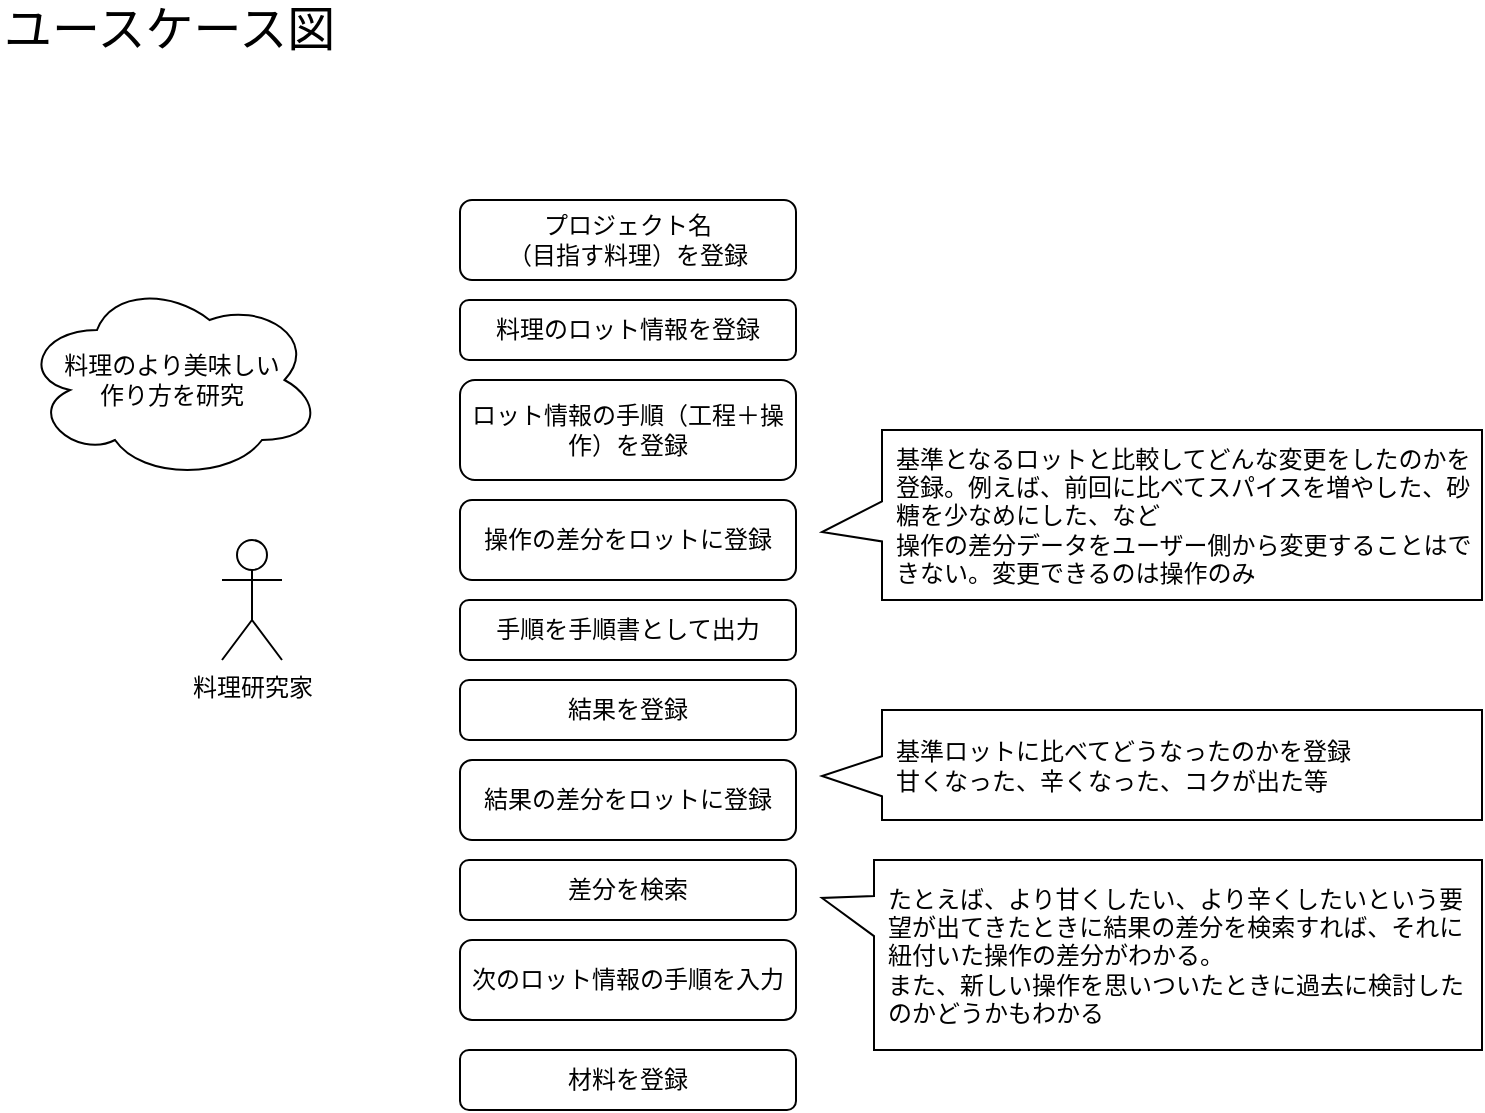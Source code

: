 <mxfile version="15.8.7" type="device" pages="3"><diagram id="_3vemgKzKdzHY2Ja6pcj" name="料理のユースケース図"><mxGraphModel dx="760" dy="594" grid="1" gridSize="10" guides="1" tooltips="1" connect="1" arrows="1" fold="1" page="1" pageScale="1" pageWidth="827" pageHeight="1169" math="0" shadow="0"><root><mxCell id="zexzs7eNkpJdO_aJ0PXj-0"/><mxCell id="zexzs7eNkpJdO_aJ0PXj-1" parent="zexzs7eNkpJdO_aJ0PXj-0"/><mxCell id="zexzs7eNkpJdO_aJ0PXj-2" value="料理研究家" style="shape=umlActor;verticalLabelPosition=bottom;verticalAlign=top;html=1;outlineConnect=0;" vertex="1" parent="zexzs7eNkpJdO_aJ0PXj-1"><mxGeometry x="154" y="575" width="30" height="60" as="geometry"/></mxCell><mxCell id="zexzs7eNkpJdO_aJ0PXj-3" value="プロジェクト名&lt;br&gt;（目指す料理）を登録" style="rounded=1;whiteSpace=wrap;html=1;spacing=6;" vertex="1" parent="zexzs7eNkpJdO_aJ0PXj-1"><mxGeometry x="273" y="405" width="168" height="40" as="geometry"/></mxCell><mxCell id="K-RfV2pFyy2IhXWMRfcF-1" value="料理のロット情報を登録" style="rounded=1;whiteSpace=wrap;html=1;spacing=6;" vertex="1" parent="zexzs7eNkpJdO_aJ0PXj-1"><mxGeometry x="273" y="455" width="168" height="30" as="geometry"/></mxCell><mxCell id="K-RfV2pFyy2IhXWMRfcF-3" value="料理のより美味しい&lt;br&gt;作り方を研究" style="ellipse;shape=cloud;whiteSpace=wrap;html=1;spacing=19;" vertex="1" parent="zexzs7eNkpJdO_aJ0PXj-1"><mxGeometry x="54" y="445" width="150" height="100" as="geometry"/></mxCell><mxCell id="K-RfV2pFyy2IhXWMRfcF-4" value="ロット情報の手順（工程＋操作）を登録" style="rounded=1;whiteSpace=wrap;html=1;spacing=6;" vertex="1" parent="zexzs7eNkpJdO_aJ0PXj-1"><mxGeometry x="273" y="495" width="168" height="50" as="geometry"/></mxCell><mxCell id="K-RfV2pFyy2IhXWMRfcF-5" value="手順を手順書として出力" style="rounded=1;whiteSpace=wrap;html=1;spacing=6;" vertex="1" parent="zexzs7eNkpJdO_aJ0PXj-1"><mxGeometry x="273" y="605" width="168" height="30" as="geometry"/></mxCell><mxCell id="K-RfV2pFyy2IhXWMRfcF-6" value="結果を登録" style="rounded=1;whiteSpace=wrap;html=1;spacing=6;" vertex="1" parent="zexzs7eNkpJdO_aJ0PXj-1"><mxGeometry x="273" y="645" width="168" height="30" as="geometry"/></mxCell><mxCell id="K-RfV2pFyy2IhXWMRfcF-7" value="結果の差分をロットに登録" style="rounded=1;whiteSpace=wrap;html=1;spacing=6;" vertex="1" parent="zexzs7eNkpJdO_aJ0PXj-1"><mxGeometry x="273" y="685" width="168" height="40" as="geometry"/></mxCell><mxCell id="K-RfV2pFyy2IhXWMRfcF-8" value="差分を検索" style="rounded=1;whiteSpace=wrap;html=1;spacing=6;" vertex="1" parent="zexzs7eNkpJdO_aJ0PXj-1"><mxGeometry x="273" y="735" width="168" height="30" as="geometry"/></mxCell><mxCell id="K-RfV2pFyy2IhXWMRfcF-9" value="次のロット情報の手順を入力" style="rounded=1;whiteSpace=wrap;html=1;spacing=6;" vertex="1" parent="zexzs7eNkpJdO_aJ0PXj-1"><mxGeometry x="273" y="775" width="168" height="40" as="geometry"/></mxCell><mxCell id="K-RfV2pFyy2IhXWMRfcF-10" value="材料を登録" style="rounded=1;whiteSpace=wrap;html=1;spacing=6;" vertex="1" parent="zexzs7eNkpJdO_aJ0PXj-1"><mxGeometry x="273" y="830" width="168" height="30" as="geometry"/></mxCell><mxCell id="K-RfV2pFyy2IhXWMRfcF-11" value="基準ロットに比べてどうなったのかを登録&lt;br&gt;甘くなった、辛くなった、コクが出た等" style="shape=callout;whiteSpace=wrap;html=1;perimeter=calloutPerimeter;size=30;position=0.42;position2=0.6;direction=south;align=left;spacing=7;" vertex="1" parent="zexzs7eNkpJdO_aJ0PXj-1"><mxGeometry x="454" y="660" width="330" height="55" as="geometry"/></mxCell><mxCell id="K-RfV2pFyy2IhXWMRfcF-12" value="たとえば、より甘くしたい、より辛くしたいという要望が出てきたときに結果の差分を検索すれば、それに紐付いた操作の差分がわかる。&lt;br&gt;また、新しい操作を思いついたときに過去に検討したのかどうかもわかる" style="shape=callout;whiteSpace=wrap;html=1;perimeter=calloutPerimeter;size=26;position=0.19;position2=0.2;direction=south;align=left;spacing=7;" vertex="1" parent="zexzs7eNkpJdO_aJ0PXj-1"><mxGeometry x="454" y="735" width="330" height="95" as="geometry"/></mxCell><mxCell id="VH3vAt0yDcGlx9R10Hf3-1" value="操作の差分をロットに登録" style="rounded=1;whiteSpace=wrap;html=1;spacing=6;" vertex="1" parent="zexzs7eNkpJdO_aJ0PXj-1"><mxGeometry x="273" y="555" width="168" height="40" as="geometry"/></mxCell><mxCell id="VH3vAt0yDcGlx9R10Hf3-2" value="基準となるロットと比較してどんな変更をしたのかを登録。例えば、前回に比べてスパイスを増やした、砂糖を少なめにした、など&lt;br&gt;操作の差分データをユーザー側から変更することはできない。変更できるのは操作のみ" style="shape=callout;whiteSpace=wrap;html=1;perimeter=calloutPerimeter;size=30;position=0.42;position2=0.6;direction=south;align=left;spacing=7;" vertex="1" parent="zexzs7eNkpJdO_aJ0PXj-1"><mxGeometry x="454" y="520" width="330" height="85" as="geometry"/></mxCell><mxCell id="jjG60eiv3qMI_OMK2ecV-3" value="ユースケース図" style="text;html=1;strokeColor=none;fillColor=none;align=left;verticalAlign=middle;whiteSpace=wrap;rounded=0;fontSize=24;" vertex="1" parent="zexzs7eNkpJdO_aJ0PXj-1"><mxGeometry x="43" y="305" width="190" height="30" as="geometry"/></mxCell></root></mxGraphModel></diagram><diagram id="2Lk6CIvJC4gVtPfrehbI" name="料理のオブジェクト図"><mxGraphModel dx="1296" dy="2668" grid="1" gridSize="10" guides="1" tooltips="1" connect="1" arrows="1" fold="1" page="1" pageScale="1" pageWidth="1169" pageHeight="1654" math="0" shadow="0"><root><mxCell id="0"/><mxCell id="1" parent="0"/><mxCell id="8gbYPliQKveVTPysBwDP-1" value="" style="rounded=1;whiteSpace=wrap;html=1;fontSize=20;align=left;fillColor=none;dashed=1;" parent="1" vertex="1"><mxGeometry x="430" y="-871.5" width="560" height="109" as="geometry"/></mxCell><mxCell id="8gbYPliQKveVTPysBwDP-2" value="" style="rounded=1;whiteSpace=wrap;html=1;fontSize=20;align=left;fillColor=none;dashed=1;" parent="1" vertex="1"><mxGeometry x="50" y="-1250" width="280" height="220" as="geometry"/></mxCell><mxCell id="8gbYPliQKveVTPysBwDP-3" value="" style="rounded=1;whiteSpace=wrap;html=1;fontSize=20;align=left;fillColor=none;dashed=1;" parent="1" vertex="1"><mxGeometry x="340" y="-1250" width="591" height="365.5" as="geometry"/></mxCell><mxCell id="8gbYPliQKveVTPysBwDP-4" value="プロジェクト" style="swimlane;fontStyle=0;childLayout=stackLayout;horizontal=1;startSize=26;horizontalStack=0;resizeParent=1;resizeParentMax=0;resizeLast=0;collapsible=1;marginBottom=0;" parent="1" vertex="1"><mxGeometry x="65" y="-1229" width="235" height="156" as="geometry"><mxRectangle x="212" y="420" width="50" height="26" as="alternateBounds"/></mxGeometry></mxCell><mxCell id="8gbYPliQKveVTPysBwDP-5" value="プロジェクト名:シーフードカレーの再現" style="text;strokeColor=none;fillColor=none;align=left;verticalAlign=top;spacingLeft=4;spacingRight=4;overflow=hidden;rotatable=0;points=[[0,0.5],[1,0.5]];portConstraint=eastwest;" parent="8gbYPliQKveVTPysBwDP-4" vertex="1"><mxGeometry y="26" width="235" height="26" as="geometry"/></mxCell><mxCell id="8gbYPliQKveVTPysBwDP-6" value="作成日:2021/12/2" style="text;strokeColor=none;fillColor=none;align=left;verticalAlign=top;spacingLeft=4;spacingRight=4;overflow=hidden;rotatable=0;points=[[0,0.5],[1,0.5]];portConstraint=eastwest;" parent="8gbYPliQKveVTPysBwDP-4" vertex="1"><mxGeometry y="52" width="235" height="26" as="geometry"/></mxCell><mxCell id="8gbYPliQKveVTPysBwDP-7" value="分類:カレー" style="text;strokeColor=none;fillColor=none;align=left;verticalAlign=top;spacingLeft=4;spacingRight=4;overflow=hidden;rotatable=0;points=[[0,0.5],[1,0.5]];portConstraint=eastwest;" parent="8gbYPliQKveVTPysBwDP-4" vertex="1"><mxGeometry y="78" width="235" height="26" as="geometry"/></mxCell><mxCell id="8gbYPliQKveVTPysBwDP-8" value="目的:レストランの味を再現" style="text;strokeColor=none;fillColor=none;align=left;verticalAlign=top;spacingLeft=4;spacingRight=4;overflow=hidden;rotatable=0;points=[[0,0.5],[1,0.5]];portConstraint=eastwest;" parent="8gbYPliQKveVTPysBwDP-4" vertex="1"><mxGeometry y="104" width="235" height="26" as="geometry"/></mxCell><mxCell id="8gbYPliQKveVTPysBwDP-9" value="背景:レストランの味が忘れられない" style="text;strokeColor=none;fillColor=none;align=left;verticalAlign=top;spacingLeft=4;spacingRight=4;overflow=hidden;rotatable=0;points=[[0,0.5],[1,0.5]];portConstraint=eastwest;" parent="8gbYPliQKveVTPysBwDP-4" vertex="1"><mxGeometry y="130" width="235" height="26" as="geometry"/></mxCell><mxCell id="8gbYPliQKveVTPysBwDP-10" value="ロット" style="swimlane;fontStyle=0;childLayout=stackLayout;horizontal=1;startSize=26;horizontalStack=0;resizeParent=1;resizeParentMax=0;resizeLast=0;collapsible=1;marginBottom=0;" parent="1" vertex="1"><mxGeometry x="370" y="-1229" width="150" height="130" as="geometry"><mxRectangle x="212" y="420" width="50" height="26" as="alternateBounds"/></mxGeometry></mxCell><mxCell id="8gbYPliQKveVTPysBwDP-11" value="ロット番号:211241" style="text;strokeColor=none;fillColor=none;align=left;verticalAlign=top;spacingLeft=4;spacingRight=4;overflow=hidden;rotatable=0;points=[[0,0.5],[1,0.5]];portConstraint=eastwest;" parent="8gbYPliQKveVTPysBwDP-10" vertex="1"><mxGeometry y="26" width="150" height="26" as="geometry"/></mxCell><mxCell id="8gbYPliQKveVTPysBwDP-12" value="製造日:2021/12/4" style="text;strokeColor=none;fillColor=none;align=left;verticalAlign=top;spacingLeft=4;spacingRight=4;overflow=hidden;rotatable=0;points=[[0,0.5],[1,0.5]];portConstraint=eastwest;" parent="8gbYPliQKveVTPysBwDP-10" vertex="1"><mxGeometry y="52" width="150" height="26" as="geometry"/></mxCell><mxCell id="8gbYPliQKveVTPysBwDP-13" value="操作基準ロット:2112021" style="text;strokeColor=none;fillColor=none;align=left;verticalAlign=top;spacingLeft=4;spacingRight=4;overflow=hidden;rotatable=0;points=[[0,0.5],[1,0.5]];portConstraint=eastwest;" parent="8gbYPliQKveVTPysBwDP-10" vertex="1"><mxGeometry y="78" width="150" height="26" as="geometry"/></mxCell><mxCell id="8gbYPliQKveVTPysBwDP-14" value="目的:辛くしてみる" style="text;strokeColor=none;fillColor=none;align=left;verticalAlign=top;spacingLeft=4;spacingRight=4;overflow=hidden;rotatable=0;points=[[0,0.5],[1,0.5]];portConstraint=eastwest;" parent="8gbYPliQKveVTPysBwDP-10" vertex="1"><mxGeometry y="104" width="150" height="26" as="geometry"/></mxCell><mxCell id="8gbYPliQKveVTPysBwDP-15" value="工程" style="swimlane;fontStyle=0;childLayout=stackLayout;horizontal=1;startSize=26;horizontalStack=0;resizeParent=1;resizeParentMax=0;resizeLast=0;collapsible=1;marginBottom=0;" parent="1" vertex="1"><mxGeometry x="560" y="-1229" width="121" height="104" as="geometry"><mxRectangle x="212" y="420" width="50" height="26" as="alternateBounds"/></mxGeometry></mxCell><mxCell id="8gbYPliQKveVTPysBwDP-16" value="工程番号:1" style="text;strokeColor=none;fillColor=none;align=left;verticalAlign=top;spacingLeft=4;spacingRight=4;overflow=hidden;rotatable=0;points=[[0,0.5],[1,0.5]];portConstraint=eastwest;" parent="8gbYPliQKveVTPysBwDP-15" vertex="1"><mxGeometry y="26" width="121" height="26" as="geometry"/></mxCell><mxCell id="8gbYPliQKveVTPysBwDP-17" value="工程名:下ごしらえ" style="text;strokeColor=none;fillColor=none;align=left;verticalAlign=top;spacingLeft=4;spacingRight=4;overflow=hidden;rotatable=0;points=[[0,0.5],[1,0.5]];portConstraint=eastwest;" parent="8gbYPliQKveVTPysBwDP-15" vertex="1"><mxGeometry y="52" width="121" height="26" as="geometry"/></mxCell><mxCell id="8gbYPliQKveVTPysBwDP-18" value="容器:まな板" style="text;strokeColor=none;fillColor=none;align=left;verticalAlign=top;spacingLeft=4;spacingRight=4;overflow=hidden;rotatable=0;points=[[0,0.5],[1,0.5]];portConstraint=eastwest;" parent="8gbYPliQKveVTPysBwDP-15" vertex="1"><mxGeometry y="78" width="121" height="26" as="geometry"/></mxCell><mxCell id="8gbYPliQKveVTPysBwDP-19" value="操作基準ロットは操作の基準となるロット&lt;br&gt;通常は前回ロットとなる&lt;br&gt;プロジェクト内で初めて作成したロットの場合は基準ロットがない場合もある" style="shape=callout;whiteSpace=wrap;html=1;perimeter=calloutPerimeter;size=20;position=0.5;align=left;spacing=7;" parent="1" vertex="1"><mxGeometry x="350" y="-1360" width="210" height="120" as="geometry"/></mxCell><mxCell id="8gbYPliQKveVTPysBwDP-20" value="工程" style="swimlane;fontStyle=0;childLayout=stackLayout;horizontal=1;startSize=26;horizontalStack=0;resizeParent=1;resizeParentMax=0;resizeLast=0;collapsible=1;marginBottom=0;" parent="1" vertex="1"><mxGeometry x="560" y="-1104" width="121" height="106" as="geometry"><mxRectangle x="212" y="420" width="50" height="26" as="alternateBounds"/></mxGeometry></mxCell><mxCell id="8gbYPliQKveVTPysBwDP-21" value="工程番号:2" style="text;strokeColor=none;fillColor=none;align=left;verticalAlign=top;spacingLeft=4;spacingRight=4;overflow=hidden;rotatable=0;points=[[0,0.5],[1,0.5]];portConstraint=eastwest;" parent="8gbYPliQKveVTPysBwDP-20" vertex="1"><mxGeometry y="26" width="121" height="26" as="geometry"/></mxCell><mxCell id="8gbYPliQKveVTPysBwDP-22" value="工程名:炒める" style="text;strokeColor=none;fillColor=none;align=left;verticalAlign=top;spacingLeft=4;spacingRight=4;overflow=hidden;rotatable=0;points=[[0,0.5],[1,0.5]];portConstraint=eastwest;" parent="8gbYPliQKveVTPysBwDP-20" vertex="1"><mxGeometry y="52" width="121" height="26" as="geometry"/></mxCell><mxCell id="8gbYPliQKveVTPysBwDP-23" value="容器:フライパン" style="text;strokeColor=none;fillColor=none;align=left;verticalAlign=top;spacingLeft=4;spacingRight=4;overflow=hidden;rotatable=0;points=[[0,0.5],[1,0.5]];portConstraint=eastwest;" parent="8gbYPliQKveVTPysBwDP-20" vertex="1"><mxGeometry y="78" width="121" height="28" as="geometry"/></mxCell><mxCell id="8gbYPliQKveVTPysBwDP-24" value="材料" style="swimlane;fontStyle=0;childLayout=stackLayout;horizontal=1;startSize=26;horizontalStack=0;resizeParent=1;resizeParentMax=0;resizeLast=0;collapsible=1;marginBottom=0;" parent="1" vertex="1"><mxGeometry x="981" y="-1229" width="170" height="156" as="geometry"><mxRectangle x="212" y="420" width="50" height="26" as="alternateBounds"/></mxGeometry></mxCell><mxCell id="8gbYPliQKveVTPysBwDP-25" value="名前:イカ" style="text;strokeColor=none;fillColor=none;align=left;verticalAlign=top;spacingLeft=4;spacingRight=4;overflow=hidden;rotatable=0;points=[[0,0.5],[1,0.5]];portConstraint=eastwest;" parent="8gbYPliQKveVTPysBwDP-24" vertex="1"><mxGeometry y="26" width="170" height="26" as="geometry"/></mxCell><mxCell id="8gbYPliQKveVTPysBwDP-26" value="メーカー:近所のスーパー" style="text;strokeColor=none;fillColor=none;align=left;verticalAlign=top;spacingLeft=4;spacingRight=4;overflow=hidden;rotatable=0;points=[[0,0.5],[1,0.5]];portConstraint=eastwest;" parent="8gbYPliQKveVTPysBwDP-24" vertex="1"><mxGeometry y="52" width="170" height="26" as="geometry"/></mxCell><mxCell id="8gbYPliQKveVTPysBwDP-27" value="単価:198円" style="text;strokeColor=none;fillColor=none;align=left;verticalAlign=top;spacingLeft=4;spacingRight=4;overflow=hidden;rotatable=0;points=[[0,0.5],[1,0.5]];portConstraint=eastwest;" parent="8gbYPliQKveVTPysBwDP-24" vertex="1"><mxGeometry y="78" width="170" height="26" as="geometry"/></mxCell><mxCell id="8gbYPliQKveVTPysBwDP-28" value="単位:1杯" style="text;strokeColor=none;fillColor=none;align=left;verticalAlign=top;spacingLeft=4;spacingRight=4;overflow=hidden;rotatable=0;points=[[0,0.5],[1,0.5]];portConstraint=eastwest;" parent="8gbYPliQKveVTPysBwDP-24" vertex="1"><mxGeometry y="104" width="170" height="26" as="geometry"/></mxCell><mxCell id="8gbYPliQKveVTPysBwDP-29" value="詳細:赤っぽい" style="text;strokeColor=none;fillColor=none;align=left;verticalAlign=top;spacingLeft=4;spacingRight=4;overflow=hidden;rotatable=0;points=[[0,0.5],[1,0.5]];portConstraint=eastwest;" parent="8gbYPliQKveVTPysBwDP-24" vertex="1"><mxGeometry y="130" width="170" height="26" as="geometry"/></mxCell><mxCell id="8gbYPliQKveVTPysBwDP-30" value="操作" style="swimlane;fontStyle=0;childLayout=stackLayout;horizontal=1;startSize=26;horizontalStack=0;resizeParent=1;resizeParentMax=0;resizeLast=0;collapsible=1;marginBottom=0;" parent="1" vertex="1"><mxGeometry x="722.5" y="-1229" width="170" height="156" as="geometry"><mxRectangle x="212" y="420" width="50" height="26" as="alternateBounds"/></mxGeometry></mxCell><mxCell id="8gbYPliQKveVTPysBwDP-31" value="操作順序:1" style="text;strokeColor=none;fillColor=none;align=left;verticalAlign=top;spacingLeft=4;spacingRight=4;overflow=hidden;rotatable=0;points=[[0,0.5],[1,0.5]];portConstraint=eastwest;" parent="8gbYPliQKveVTPysBwDP-30" vertex="1"><mxGeometry y="26" width="170" height="26" as="geometry"/></mxCell><mxCell id="8gbYPliQKveVTPysBwDP-32" value="操作種類:下ごしらえ" style="text;strokeColor=none;fillColor=none;align=left;verticalAlign=top;spacingLeft=4;spacingRight=4;overflow=hidden;rotatable=0;points=[[0,0.5],[1,0.5]];portConstraint=eastwest;" parent="8gbYPliQKveVTPysBwDP-30" vertex="1"><mxGeometry y="52" width="170" height="26" as="geometry"/></mxCell><mxCell id="8gbYPliQKveVTPysBwDP-33" value="数量:1杯" style="text;strokeColor=none;fillColor=none;align=left;verticalAlign=top;spacingLeft=4;spacingRight=4;overflow=hidden;rotatable=0;points=[[0,0.5],[1,0.5]];portConstraint=eastwest;" parent="8gbYPliQKveVTPysBwDP-30" vertex="1"><mxGeometry y="78" width="170" height="26" as="geometry"/></mxCell><mxCell id="8gbYPliQKveVTPysBwDP-34" value="詳細:いつものやり方" style="text;strokeColor=none;fillColor=none;align=left;verticalAlign=top;spacingLeft=4;spacingRight=4;overflow=hidden;rotatable=0;points=[[0,0.5],[1,0.5]];portConstraint=eastwest;" parent="8gbYPliQKveVTPysBwDP-30" vertex="1"><mxGeometry y="104" width="170" height="26" as="geometry"/></mxCell><mxCell id="8gbYPliQKveVTPysBwDP-35" value="材料工程番号:なし" style="text;strokeColor=none;fillColor=none;align=left;verticalAlign=top;spacingLeft=4;spacingRight=4;overflow=hidden;rotatable=0;points=[[0,0.5],[1,0.5]];portConstraint=eastwest;" parent="8gbYPliQKveVTPysBwDP-30" vertex="1"><mxGeometry y="130" width="170" height="26" as="geometry"/></mxCell><mxCell id="8gbYPliQKveVTPysBwDP-36" value="操作" style="swimlane;fontStyle=0;childLayout=stackLayout;horizontal=1;startSize=26;horizontalStack=0;resizeParent=1;resizeParentMax=0;resizeLast=0;collapsible=1;marginBottom=0;" parent="1" vertex="1"><mxGeometry x="720" y="-1050" width="170" height="156" as="geometry"><mxRectangle x="212" y="420" width="50" height="26" as="alternateBounds"/></mxGeometry></mxCell><mxCell id="8gbYPliQKveVTPysBwDP-37" value="操作順序:2" style="text;strokeColor=none;fillColor=none;align=left;verticalAlign=top;spacingLeft=4;spacingRight=4;overflow=hidden;rotatable=0;points=[[0,0.5],[1,0.5]];portConstraint=eastwest;" parent="8gbYPliQKveVTPysBwDP-36" vertex="1"><mxGeometry y="26" width="170" height="26" as="geometry"/></mxCell><mxCell id="8gbYPliQKveVTPysBwDP-38" value="操作種類:下ごしらえ" style="text;strokeColor=none;fillColor=none;align=left;verticalAlign=top;spacingLeft=4;spacingRight=4;overflow=hidden;rotatable=0;points=[[0,0.5],[1,0.5]];portConstraint=eastwest;" parent="8gbYPliQKveVTPysBwDP-36" vertex="1"><mxGeometry y="52" width="170" height="26" as="geometry"/></mxCell><mxCell id="8gbYPliQKveVTPysBwDP-39" value="数量:２匹" style="text;strokeColor=none;fillColor=none;align=left;verticalAlign=top;spacingLeft=4;spacingRight=4;overflow=hidden;rotatable=0;points=[[0,0.5],[1,0.5]];portConstraint=eastwest;" parent="8gbYPliQKveVTPysBwDP-36" vertex="1"><mxGeometry y="78" width="170" height="26" as="geometry"/></mxCell><mxCell id="8gbYPliQKveVTPysBwDP-40" value="詳細:いつものやり方" style="text;strokeColor=none;fillColor=none;align=left;verticalAlign=top;spacingLeft=4;spacingRight=4;overflow=hidden;rotatable=0;points=[[0,0.5],[1,0.5]];portConstraint=eastwest;" parent="8gbYPliQKveVTPysBwDP-36" vertex="1"><mxGeometry y="104" width="170" height="26" as="geometry"/></mxCell><mxCell id="8gbYPliQKveVTPysBwDP-41" value="材料工程番号:なし" style="text;strokeColor=none;fillColor=none;align=left;verticalAlign=top;spacingLeft=4;spacingRight=4;overflow=hidden;rotatable=0;points=[[0,0.5],[1,0.5]];portConstraint=eastwest;" parent="8gbYPliQKveVTPysBwDP-36" vertex="1"><mxGeometry y="130" width="170" height="26" as="geometry"/></mxCell><mxCell id="8gbYPliQKveVTPysBwDP-42" value="試験" style="swimlane;fontStyle=0;childLayout=stackLayout;horizontal=1;startSize=26;horizontalStack=0;resizeParent=1;resizeParentMax=0;resizeLast=0;collapsible=1;marginBottom=0;" parent="1" vertex="1"><mxGeometry x="630" y="-856" width="150" height="78" as="geometry"><mxRectangle x="212" y="420" width="50" height="26" as="alternateBounds"/></mxGeometry></mxCell><mxCell id="8gbYPliQKveVTPysBwDP-43" value="試験方法:食べる" style="text;strokeColor=none;fillColor=none;align=left;verticalAlign=top;spacingLeft=4;spacingRight=4;overflow=hidden;rotatable=0;points=[[0,0.5],[1,0.5]];portConstraint=eastwest;" parent="8gbYPliQKveVTPysBwDP-42" vertex="1"><mxGeometry y="26" width="150" height="26" as="geometry"/></mxCell><mxCell id="8gbYPliQKveVTPysBwDP-44" value="試験日:2021/12/4" style="text;strokeColor=none;fillColor=none;align=left;verticalAlign=top;spacingLeft=4;spacingRight=4;overflow=hidden;rotatable=0;points=[[0,0.5],[1,0.5]];portConstraint=eastwest;" parent="8gbYPliQKveVTPysBwDP-42" vertex="1"><mxGeometry y="52" width="150" height="26" as="geometry"/></mxCell><mxCell id="8gbYPliQKveVTPysBwDP-45" value="評価" style="swimlane;fontStyle=0;childLayout=stackLayout;horizontal=1;startSize=26;horizontalStack=0;resizeParent=1;resizeParentMax=0;resizeLast=0;collapsible=1;marginBottom=0;" parent="1" vertex="1"><mxGeometry x="450" y="-856" width="150" height="78" as="geometry"><mxRectangle x="212" y="420" width="50" height="26" as="alternateBounds"/></mxGeometry></mxCell><mxCell id="8gbYPliQKveVTPysBwDP-46" value="考察:うまく作れた" style="text;strokeColor=none;fillColor=none;align=left;verticalAlign=top;spacingLeft=4;spacingRight=4;overflow=hidden;rotatable=0;points=[[0,0.5],[1,0.5]];portConstraint=eastwest;" parent="8gbYPliQKveVTPysBwDP-45" vertex="1"><mxGeometry y="26" width="150" height="26" as="geometry"/></mxCell><mxCell id="8gbYPliQKveVTPysBwDP-47" value="標準ロット:なし" style="text;strokeColor=none;fillColor=none;align=left;verticalAlign=top;spacingLeft=4;spacingRight=4;overflow=hidden;rotatable=0;points=[[0,0.5],[1,0.5]];portConstraint=eastwest;" parent="8gbYPliQKveVTPysBwDP-45" vertex="1"><mxGeometry y="52" width="150" height="26" as="geometry"/></mxCell><mxCell id="8gbYPliQKveVTPysBwDP-48" value="結果" style="swimlane;fontStyle=0;childLayout=stackLayout;horizontal=1;startSize=26;horizontalStack=0;resizeParent=1;resizeParentMax=0;resizeLast=0;collapsible=1;marginBottom=0;" parent="1" vertex="1"><mxGeometry x="810" y="-856" width="150" height="78" as="geometry"><mxRectangle x="212" y="420" width="50" height="26" as="alternateBounds"/></mxGeometry></mxCell><mxCell id="8gbYPliQKveVTPysBwDP-49" value="評価:辛さ" style="text;strokeColor=none;fillColor=none;align=left;verticalAlign=top;spacingLeft=4;spacingRight=4;overflow=hidden;rotatable=0;points=[[0,0.5],[1,0.5]];portConstraint=eastwest;" parent="8gbYPliQKveVTPysBwDP-48" vertex="1"><mxGeometry y="26" width="150" height="26" as="geometry"/></mxCell><mxCell id="8gbYPliQKveVTPysBwDP-50" value="結果:+3（かなり辛い）" style="text;strokeColor=none;fillColor=none;align=left;verticalAlign=top;spacingLeft=4;spacingRight=4;overflow=hidden;rotatable=0;points=[[0,0.5],[1,0.5]];portConstraint=eastwest;" parent="8gbYPliQKveVTPysBwDP-48" vertex="1"><mxGeometry y="52" width="150" height="26" as="geometry"/></mxCell><mxCell id="8gbYPliQKveVTPysBwDP-51" value="操作の分岐ごとに工程ロットは増える&lt;br&gt;どこまで細かく工程を分けるのかはユーザーの性格によって異なる" style="shape=callout;whiteSpace=wrap;html=1;perimeter=calloutPerimeter;size=20;position=0.5;align=left;spacing=7;" parent="1" vertex="1"><mxGeometry x="580" y="-1360" width="140" height="120" as="geometry"/></mxCell><mxCell id="8gbYPliQKveVTPysBwDP-52" value="材料は１操作につき１個までの選択にする&lt;br&gt;材料は以下のいずれかから選択する&lt;br&gt;・工程の結果得られたもの（工程番号）&lt;br&gt;・材料リストにあるもの" style="shape=callout;whiteSpace=wrap;html=1;perimeter=calloutPerimeter;size=20;position=0.5;align=left;spacing=7;" parent="1" vertex="1"><mxGeometry x="775" y="-1400" width="165" height="160" as="geometry"/></mxCell><mxCell id="8gbYPliQKveVTPysBwDP-53" value="オブジェクト図" style="text;html=1;strokeColor=none;fillColor=none;align=left;verticalAlign=middle;whiteSpace=wrap;rounded=0;fontSize=24;" parent="1" vertex="1"><mxGeometry x="50" y="-1450" width="190" height="30" as="geometry"/></mxCell><mxCell id="8gbYPliQKveVTPysBwDP-54" value="「どんな結果になったのか」見返す用のデータ&lt;br&gt;操作基準ロットがある場合、操作基準との差をプログラムで求める&lt;br&gt;ただし、操作基準ロットが採用した標準ロットと今回のロットが採用した標準ロットが異なる場合は差を求められないので空欄になる&lt;br&gt;プログラムで求めるが後から手動でも書き変えられるようにする" style="shape=callout;whiteSpace=wrap;html=1;perimeter=calloutPerimeter;size=20;position=0.5;align=left;direction=west;position2=0.58;spacing=7;" parent="1" vertex="1"><mxGeometry x="255" y="-768" width="150" height="248" as="geometry"/></mxCell><mxCell id="8gbYPliQKveVTPysBwDP-55" value="材料" style="swimlane;fontStyle=0;childLayout=stackLayout;horizontal=1;startSize=26;horizontalStack=0;resizeParent=1;resizeParentMax=0;resizeLast=0;collapsible=1;marginBottom=0;" parent="1" vertex="1"><mxGeometry x="981" y="-1050" width="170" height="156" as="geometry"><mxRectangle x="212" y="420" width="50" height="26" as="alternateBounds"/></mxGeometry></mxCell><mxCell id="8gbYPliQKveVTPysBwDP-56" value="名前:エビ" style="text;strokeColor=none;fillColor=none;align=left;verticalAlign=top;spacingLeft=4;spacingRight=4;overflow=hidden;rotatable=0;points=[[0,0.5],[1,0.5]];portConstraint=eastwest;" parent="8gbYPliQKveVTPysBwDP-55" vertex="1"><mxGeometry y="26" width="170" height="26" as="geometry"/></mxCell><mxCell id="8gbYPliQKveVTPysBwDP-57" value="メーカー:近所のスーパー" style="text;strokeColor=none;fillColor=none;align=left;verticalAlign=top;spacingLeft=4;spacingRight=4;overflow=hidden;rotatable=0;points=[[0,0.5],[1,0.5]];portConstraint=eastwest;" parent="8gbYPliQKveVTPysBwDP-55" vertex="1"><mxGeometry y="52" width="170" height="26" as="geometry"/></mxCell><mxCell id="8gbYPliQKveVTPysBwDP-58" value="単価:30円" style="text;strokeColor=none;fillColor=none;align=left;verticalAlign=top;spacingLeft=4;spacingRight=4;overflow=hidden;rotatable=0;points=[[0,0.5],[1,0.5]];portConstraint=eastwest;" parent="8gbYPliQKveVTPysBwDP-55" vertex="1"><mxGeometry y="78" width="170" height="26" as="geometry"/></mxCell><mxCell id="8gbYPliQKveVTPysBwDP-59" value="単位:匹" style="text;strokeColor=none;fillColor=none;align=left;verticalAlign=top;spacingLeft=4;spacingRight=4;overflow=hidden;rotatable=0;points=[[0,0.5],[1,0.5]];portConstraint=eastwest;" parent="8gbYPliQKveVTPysBwDP-55" vertex="1"><mxGeometry y="104" width="170" height="26" as="geometry"/></mxCell><mxCell id="8gbYPliQKveVTPysBwDP-60" value="詳細:親指くらいの大きさ" style="text;strokeColor=none;fillColor=none;align=left;verticalAlign=top;spacingLeft=4;spacingRight=4;overflow=hidden;rotatable=0;points=[[0,0.5],[1,0.5]];portConstraint=eastwest;" parent="8gbYPliQKveVTPysBwDP-55" vertex="1"><mxGeometry y="130" width="170" height="26" as="geometry"/></mxCell><mxCell id="8gbYPliQKveVTPysBwDP-61" value="操作の差分" style="swimlane;fontStyle=0;childLayout=stackLayout;horizontal=1;startSize=26;horizontalStack=0;resizeParent=1;resizeParentMax=0;resizeLast=0;collapsible=1;marginBottom=0;" parent="1" vertex="1"><mxGeometry x="90" y="-856" width="130" height="208" as="geometry"><mxRectangle x="212" y="420" width="50" height="26" as="alternateBounds"/></mxGeometry></mxCell><mxCell id="8gbYPliQKveVTPysBwDP-62" value="変更:追加（＋）" style="text;strokeColor=none;fillColor=none;align=left;verticalAlign=top;spacingLeft=4;spacingRight=4;overflow=hidden;rotatable=0;points=[[0,0.5],[1,0.5]];portConstraint=eastwest;" parent="8gbYPliQKveVTPysBwDP-61" vertex="1"><mxGeometry y="26" width="130" height="26" as="geometry"/></mxCell><mxCell id="8gbYPliQKveVTPysBwDP-63" value="操作種類:振りかける" style="text;strokeColor=none;fillColor=none;align=left;verticalAlign=top;spacingLeft=4;spacingRight=4;overflow=hidden;rotatable=0;points=[[0,0.5],[1,0.5]];portConstraint=eastwest;" parent="8gbYPliQKveVTPysBwDP-61" vertex="1"><mxGeometry y="52" width="130" height="26" as="geometry"/></mxCell><mxCell id="8gbYPliQKveVTPysBwDP-64" value="工程番号:2" style="text;strokeColor=none;fillColor=none;align=left;verticalAlign=top;spacingLeft=4;spacingRight=4;overflow=hidden;rotatable=0;points=[[0,0.5],[1,0.5]];portConstraint=eastwest;" parent="8gbYPliQKveVTPysBwDP-61" vertex="1"><mxGeometry y="78" width="130" height="26" as="geometry"/></mxCell><mxCell id="8gbYPliQKveVTPysBwDP-65" value="操作順番:8" style="text;strokeColor=none;fillColor=none;align=left;verticalAlign=top;spacingLeft=4;spacingRight=4;overflow=hidden;rotatable=0;points=[[0,0.5],[1,0.5]];portConstraint=eastwest;" parent="8gbYPliQKveVTPysBwDP-61" vertex="1"><mxGeometry y="104" width="130" height="26" as="geometry"/></mxCell><mxCell id="8gbYPliQKveVTPysBwDP-66" value="材料:クミン" style="text;strokeColor=none;fillColor=none;align=left;verticalAlign=top;spacingLeft=4;spacingRight=4;overflow=hidden;rotatable=0;points=[[0,0.5],[1,0.5]];portConstraint=eastwest;" parent="8gbYPliQKveVTPysBwDP-61" vertex="1"><mxGeometry y="130" width="130" height="26" as="geometry"/></mxCell><mxCell id="8gbYPliQKveVTPysBwDP-67" value="数量:0.5g" style="text;strokeColor=none;fillColor=none;align=left;verticalAlign=top;spacingLeft=4;spacingRight=4;overflow=hidden;rotatable=0;points=[[0,0.5],[1,0.5]];portConstraint=eastwest;" parent="8gbYPliQKveVTPysBwDP-61" vertex="1"><mxGeometry y="156" width="130" height="26" as="geometry"/></mxCell><mxCell id="8gbYPliQKveVTPysBwDP-68" value="詳細:いつものやり方" style="text;strokeColor=none;fillColor=none;align=left;verticalAlign=top;spacingLeft=4;spacingRight=4;overflow=hidden;rotatable=0;points=[[0,0.5],[1,0.5]];portConstraint=eastwest;" parent="8gbYPliQKveVTPysBwDP-61" vertex="1"><mxGeometry y="182" width="130" height="26" as="geometry"/></mxCell><mxCell id="8gbYPliQKveVTPysBwDP-69" value="「どんな検討をしたのか」見返す用のデータ&lt;br&gt;操作基準ロットと比較して削除した操作と追加した操作を記述&lt;br&gt;プログラムで求める" style="shape=callout;whiteSpace=wrap;html=1;perimeter=calloutPerimeter;size=20;position=0.42;align=left;direction=west;spacing=7;" parent="1" vertex="1"><mxGeometry x="92.5" y="-645" width="125" height="145" as="geometry"/></mxCell><mxCell id="8gbYPliQKveVTPysBwDP-70" value="" style="endArrow=classic;html=1;fontSize=20;entryX=1;entryY=0.5;entryDx=0;entryDy=0;exitX=0;exitY=0.5;exitDx=0;exitDy=0;" parent="1" source="8gbYPliQKveVTPysBwDP-12" target="8gbYPliQKveVTPysBwDP-6" edge="1"><mxGeometry width="50" height="50" relative="1" as="geometry"><mxPoint x="367" y="-1220" as="sourcePoint"/><mxPoint x="330" y="-1320" as="targetPoint"/></mxGeometry></mxCell><mxCell id="8gbYPliQKveVTPysBwDP-71" value="" style="endArrow=diamond;html=1;fontSize=20;endFill=1;exitX=0;exitY=0.038;exitDx=0;exitDy=0;entryX=1;entryY=0.5;entryDx=0;entryDy=0;exitPerimeter=0;" parent="1" source="8gbYPliQKveVTPysBwDP-18" target="8gbYPliQKveVTPysBwDP-12" edge="1"><mxGeometry width="50" height="50" relative="1" as="geometry"><mxPoint x="550" y="-1138" as="sourcePoint"/><mxPoint x="479" y="-1047" as="targetPoint"/></mxGeometry></mxCell><mxCell id="8gbYPliQKveVTPysBwDP-74" value="" style="endArrow=diamond;html=1;fontSize=20;endFill=1;exitX=0;exitY=0.5;exitDx=0;exitDy=0;entryX=1;entryY=0.808;entryDx=0;entryDy=0;entryPerimeter=0;" parent="1" source="8gbYPliQKveVTPysBwDP-22" target="8gbYPliQKveVTPysBwDP-13" edge="1"><mxGeometry width="50" height="50" relative="1" as="geometry"><mxPoint x="500" y="-1050" as="sourcePoint"/><mxPoint x="470" y="-1050" as="targetPoint"/></mxGeometry></mxCell><mxCell id="8gbYPliQKveVTPysBwDP-76" value="" style="endArrow=diamond;html=1;fontSize=20;endFill=1;entryX=1;entryY=0.5;entryDx=0;entryDy=0;exitX=0;exitY=0.5;exitDx=0;exitDy=0;" parent="1" source="8gbYPliQKveVTPysBwDP-32" target="8gbYPliQKveVTPysBwDP-16" edge="1"><mxGeometry width="50" height="50" relative="1" as="geometry"><mxPoint x="760" y="-1164" as="sourcePoint"/><mxPoint x="750" y="-1138" as="targetPoint"/></mxGeometry></mxCell><mxCell id="8gbYPliQKveVTPysBwDP-77" value="" style="endArrow=diamond;html=1;fontSize=20;endFill=1;exitX=0;exitY=0.5;exitDx=0;exitDy=0;entryX=0.99;entryY=1.006;entryDx=0;entryDy=0;entryPerimeter=0;" parent="1" source="8gbYPliQKveVTPysBwDP-37" target="8gbYPliQKveVTPysBwDP-18" edge="1"><mxGeometry width="50" height="50" relative="1" as="geometry"><mxPoint x="654.5" y="-856" as="sourcePoint"/><mxPoint x="572" y="-910" as="targetPoint"/></mxGeometry></mxCell><mxCell id="8gbYPliQKveVTPysBwDP-78" value="" style="endArrow=classic;html=1;fontSize=20;exitX=0.467;exitY=0;exitDx=0;exitDy=0;exitPerimeter=0;entryX=0.467;entryY=0.968;entryDx=0;entryDy=0;entryPerimeter=0;" parent="1" source="8gbYPliQKveVTPysBwDP-45" target="8gbYPliQKveVTPysBwDP-14" edge="1"><mxGeometry width="50" height="50" relative="1" as="geometry"><mxPoint x="380" y="-1154" as="sourcePoint"/><mxPoint x="445" y="-1099" as="targetPoint"/></mxGeometry></mxCell><mxCell id="8gbYPliQKveVTPysBwDP-79" value="結果の差分" style="swimlane;fontStyle=0;childLayout=stackLayout;horizontal=1;startSize=26;horizontalStack=0;resizeParent=1;resizeParentMax=0;resizeLast=0;collapsible=1;marginBottom=0;" parent="1" vertex="1"><mxGeometry x="255" y="-856" width="150" height="78" as="geometry"><mxRectangle x="212" y="420" width="50" height="26" as="alternateBounds"/></mxGeometry></mxCell><mxCell id="8gbYPliQKveVTPysBwDP-80" value="評価:辛さ" style="text;strokeColor=none;fillColor=none;align=left;verticalAlign=top;spacingLeft=4;spacingRight=4;overflow=hidden;rotatable=0;points=[[0,0.5],[1,0.5]];portConstraint=eastwest;" parent="8gbYPliQKveVTPysBwDP-79" vertex="1"><mxGeometry y="26" width="150" height="26" as="geometry"/></mxCell><mxCell id="8gbYPliQKveVTPysBwDP-81" value="操作基準との差:+2" style="text;strokeColor=none;fillColor=none;align=left;verticalAlign=top;spacingLeft=4;spacingRight=4;overflow=hidden;rotatable=0;points=[[0,0.5],[1,0.5]];portConstraint=eastwest;" parent="8gbYPliQKveVTPysBwDP-79" vertex="1"><mxGeometry y="52" width="150" height="26" as="geometry"/></mxCell><mxCell id="8gbYPliQKveVTPysBwDP-82" value="" style="endArrow=classic;html=1;fontSize=20;exitX=0;exitY=0.5;exitDx=0;exitDy=0;entryX=1;entryY=0.5;entryDx=0;entryDy=0;" parent="1" source="8gbYPliQKveVTPysBwDP-25" edge="1" target="8gbYPliQKveVTPysBwDP-33"><mxGeometry width="50" height="50" relative="1" as="geometry"><mxPoint x="1020" y="-1020.17" as="sourcePoint"/><mxPoint x="951" y="-1130" as="targetPoint"/></mxGeometry></mxCell><mxCell id="8gbYPliQKveVTPysBwDP-83" value="" style="endArrow=diamond;html=1;fontSize=20;endFill=1;" parent="1" target="8gbYPliQKveVTPysBwDP-46" edge="1"><mxGeometry width="50" height="50" relative="1" as="geometry"><mxPoint x="630" y="-817" as="sourcePoint"/><mxPoint x="600" y="-817" as="targetPoint"/></mxGeometry></mxCell><mxCell id="8gbYPliQKveVTPysBwDP-84" value="" style="endArrow=diamond;html=1;fontSize=20;endFill=1;exitX=0;exitY=0.5;exitDx=0;exitDy=0;" parent="1" source="8gbYPliQKveVTPysBwDP-49" edge="1"><mxGeometry width="50" height="50" relative="1" as="geometry"><mxPoint x="810" y="-817.34" as="sourcePoint"/><mxPoint x="780" y="-817" as="targetPoint"/></mxGeometry></mxCell><mxCell id="8gbYPliQKveVTPysBwDP-85" value="" style="endArrow=classic;html=1;fontSize=20;exitX=0.5;exitY=0;exitDx=0;exitDy=0;entryX=0.467;entryY=0.968;entryDx=0;entryDy=0;entryPerimeter=0;" parent="1" source="8gbYPliQKveVTPysBwDP-79" edge="1"><mxGeometry width="50" height="50" relative="1" as="geometry"><mxPoint x="470.0" y="-872" as="sourcePoint"/><mxPoint x="390" y="-1099.832" as="targetPoint"/></mxGeometry></mxCell><mxCell id="8gbYPliQKveVTPysBwDP-86" value="" style="endArrow=classic;html=1;fontSize=20;exitX=0.75;exitY=0;exitDx=0;exitDy=0;entryX=0;entryY=0.968;entryDx=0;entryDy=0;entryPerimeter=0;" parent="1" source="8gbYPliQKveVTPysBwDP-61" target="8gbYPliQKveVTPysBwDP-14" edge="1"><mxGeometry width="50" height="50" relative="1" as="geometry"><mxPoint x="300" y="-972" as="sourcePoint"/><mxPoint x="335.0" y="-1099.832" as="targetPoint"/></mxGeometry></mxCell><mxCell id="8gbYPliQKveVTPysBwDP-87" value="標準ロットがある場合、評価はそのロットと比べた相対値になる&lt;br&gt;料理研究家の場合、標準ロットというものは存在しないことが多く、絶対値で評価する&lt;br&gt;企業の場合は現行バージョンの食品が存在するケースが多いので、標準ロットが存在することが多いはず" style="shape=callout;whiteSpace=wrap;html=1;perimeter=calloutPerimeter;size=20;position=0.5;align=left;direction=west;position2=0.57;spacing=7;" parent="1" vertex="1"><mxGeometry x="450" y="-768" width="230" height="150" as="geometry"/></mxCell><mxCell id="8gbYPliQKveVTPysBwDP-88" value="標準ロットがある場合は相対値を記録&lt;br&gt;そうでない場合は絶対値を記録&lt;br&gt;今回は絶対値で記録" style="shape=callout;whiteSpace=wrap;html=1;perimeter=calloutPerimeter;size=20;position=0.5;align=left;direction=west;position2=0.63;spacing=7;" parent="1" vertex="1"><mxGeometry x="820" y="-768" width="162" height="108" as="geometry"/></mxCell><mxCell id="8gbYPliQKveVTPysBwDP-89" value="" style="endArrow=classic;html=1;fontSize=20;exitX=0;exitY=0.375;exitDx=0;exitDy=0;exitPerimeter=0;" parent="1" source="8gbYPliQKveVTPysBwDP-57" target="8gbYPliQKveVTPysBwDP-38" edge="1"><mxGeometry width="50" height="50" relative="1" as="geometry"><mxPoint x="1028.86" y="-1010" as="sourcePoint"/><mxPoint x="940.0" y="-973.652" as="targetPoint"/></mxGeometry></mxCell></root></mxGraphModel></diagram><diagram id="u3xZU7YlEvS4Uqp3GzZD" name="料理のドメインモデル図"><mxGraphModel dx="1296" dy="1014" grid="1" gridSize="10" guides="1" tooltips="1" connect="1" arrows="1" fold="1" page="1" pageScale="1" pageWidth="1169" pageHeight="1654" math="0" shadow="0"><root><mxCell id="kH4j39SZVPT4u1d38ChX-0"/><mxCell id="kH4j39SZVPT4u1d38ChX-1" parent="kH4j39SZVPT4u1d38ChX-0"/><mxCell id="kH4j39SZVPT4u1d38ChX-3" value="材料" style="swimlane;fontStyle=0;childLayout=stackLayout;horizontal=1;startSize=26;horizontalStack=0;resizeParent=1;resizeParentMax=0;resizeLast=0;collapsible=1;marginBottom=0;" parent="kH4j39SZVPT4u1d38ChX-1" vertex="1"><mxGeometry x="942.5" y="300" width="90" height="156" as="geometry"><mxRectangle x="212" y="420" width="50" height="26" as="alternateBounds"/></mxGeometry></mxCell><mxCell id="kH4j39SZVPT4u1d38ChX-4" value="材料名" style="text;strokeColor=none;fillColor=none;align=left;verticalAlign=top;spacingLeft=4;spacingRight=4;overflow=hidden;rotatable=0;points=[[0,0.5],[1,0.5]];portConstraint=eastwest;" parent="kH4j39SZVPT4u1d38ChX-3" vertex="1"><mxGeometry y="26" width="90" height="26" as="geometry"/></mxCell><mxCell id="kH4j39SZVPT4u1d38ChX-5" value="メーカー" style="text;strokeColor=none;fillColor=none;align=left;verticalAlign=top;spacingLeft=4;spacingRight=4;overflow=hidden;rotatable=0;points=[[0,0.5],[1,0.5]];portConstraint=eastwest;" parent="kH4j39SZVPT4u1d38ChX-3" vertex="1"><mxGeometry y="52" width="90" height="26" as="geometry"/></mxCell><mxCell id="kH4j39SZVPT4u1d38ChX-6" value="単価" style="text;strokeColor=none;fillColor=none;align=left;verticalAlign=top;spacingLeft=4;spacingRight=4;overflow=hidden;rotatable=0;points=[[0,0.5],[1,0.5]];portConstraint=eastwest;" parent="kH4j39SZVPT4u1d38ChX-3" vertex="1"><mxGeometry y="78" width="90" height="26" as="geometry"/></mxCell><mxCell id="kH4j39SZVPT4u1d38ChX-7" value="単位" style="text;strokeColor=none;fillColor=none;align=left;verticalAlign=top;spacingLeft=4;spacingRight=4;overflow=hidden;rotatable=0;points=[[0,0.5],[1,0.5]];portConstraint=eastwest;" parent="kH4j39SZVPT4u1d38ChX-3" vertex="1"><mxGeometry y="104" width="90" height="26" as="geometry"/></mxCell><mxCell id="kH4j39SZVPT4u1d38ChX-8" value="詳細" style="text;strokeColor=none;fillColor=none;align=left;verticalAlign=top;spacingLeft=4;spacingRight=4;overflow=hidden;rotatable=0;points=[[0,0.5],[1,0.5]];portConstraint=eastwest;" parent="kH4j39SZVPT4u1d38ChX-3" vertex="1"><mxGeometry y="130" width="90" height="26" as="geometry"/></mxCell><mxCell id="kH4j39SZVPT4u1d38ChX-9" value="操作の差分" style="swimlane;fontStyle=0;childLayout=stackLayout;horizontal=1;startSize=26;horizontalStack=0;resizeParent=1;resizeParentMax=0;resizeLast=0;collapsible=1;marginBottom=0;" parent="kH4j39SZVPT4u1d38ChX-1" vertex="1"><mxGeometry x="263.75" y="590" width="110" height="208" as="geometry"><mxRectangle x="212" y="420" width="50" height="26" as="alternateBounds"/></mxGeometry></mxCell><mxCell id="kH4j39SZVPT4u1d38ChX-10" value="変更" style="text;strokeColor=none;fillColor=none;align=left;verticalAlign=top;spacingLeft=4;spacingRight=4;overflow=hidden;rotatable=0;points=[[0,0.5],[1,0.5]];portConstraint=eastwest;" parent="kH4j39SZVPT4u1d38ChX-9" vertex="1"><mxGeometry y="26" width="110" height="26" as="geometry"/></mxCell><mxCell id="kH4j39SZVPT4u1d38ChX-11" value="操作種類" style="text;strokeColor=none;fillColor=none;align=left;verticalAlign=top;spacingLeft=4;spacingRight=4;overflow=hidden;rotatable=0;points=[[0,0.5],[1,0.5]];portConstraint=eastwest;" parent="kH4j39SZVPT4u1d38ChX-9" vertex="1"><mxGeometry y="52" width="110" height="26" as="geometry"/></mxCell><mxCell id="kH4j39SZVPT4u1d38ChX-12" value="工程番号" style="text;strokeColor=none;fillColor=none;align=left;verticalAlign=top;spacingLeft=4;spacingRight=4;overflow=hidden;rotatable=0;points=[[0,0.5],[1,0.5]];portConstraint=eastwest;" parent="kH4j39SZVPT4u1d38ChX-9" vertex="1"><mxGeometry y="78" width="110" height="26" as="geometry"/></mxCell><mxCell id="kH4j39SZVPT4u1d38ChX-13" value="操作順序" style="text;strokeColor=none;fillColor=none;align=left;verticalAlign=top;spacingLeft=4;spacingRight=4;overflow=hidden;rotatable=0;points=[[0,0.5],[1,0.5]];portConstraint=eastwest;" parent="kH4j39SZVPT4u1d38ChX-9" vertex="1"><mxGeometry y="104" width="110" height="26" as="geometry"/></mxCell><mxCell id="kH4j39SZVPT4u1d38ChX-14" value="数量" style="text;strokeColor=none;fillColor=none;align=left;verticalAlign=top;spacingLeft=4;spacingRight=4;overflow=hidden;rotatable=0;points=[[0,0.5],[1,0.5]];portConstraint=eastwest;" parent="kH4j39SZVPT4u1d38ChX-9" vertex="1"><mxGeometry y="130" width="110" height="26" as="geometry"/></mxCell><mxCell id="kH4j39SZVPT4u1d38ChX-15" value="詳細" style="text;strokeColor=none;fillColor=none;align=left;verticalAlign=top;spacingLeft=4;spacingRight=4;overflow=hidden;rotatable=0;points=[[0,0.5],[1,0.5]];portConstraint=eastwest;" parent="kH4j39SZVPT4u1d38ChX-9" vertex="1"><mxGeometry y="156" width="110" height="26" as="geometry"/></mxCell><mxCell id="kH4j39SZVPT4u1d38ChX-16" value="材料工程番号" style="text;strokeColor=none;fillColor=none;align=left;verticalAlign=top;spacingLeft=4;spacingRight=4;overflow=hidden;rotatable=0;points=[[0,0.5],[1,0.5]];portConstraint=eastwest;" parent="kH4j39SZVPT4u1d38ChX-9" vertex="1"><mxGeometry y="182" width="110" height="26" as="geometry"/></mxCell><mxCell id="kH4j39SZVPT4u1d38ChX-17" value="結果の差分" style="swimlane;fontStyle=0;childLayout=stackLayout;horizontal=1;startSize=26;horizontalStack=0;resizeParent=1;resizeParentMax=0;resizeLast=0;collapsible=1;marginBottom=0;" parent="kH4j39SZVPT4u1d38ChX-1" vertex="1"><mxGeometry x="402.5" y="590" width="102" height="78" as="geometry"><mxRectangle x="212" y="420" width="50" height="26" as="alternateBounds"/></mxGeometry></mxCell><mxCell id="kH4j39SZVPT4u1d38ChX-18" value="評価" style="text;strokeColor=none;fillColor=none;align=left;verticalAlign=top;spacingLeft=4;spacingRight=4;overflow=hidden;rotatable=0;points=[[0,0.5],[1,0.5]];portConstraint=eastwest;" parent="kH4j39SZVPT4u1d38ChX-17" vertex="1"><mxGeometry y="26" width="102" height="26" as="geometry"/></mxCell><mxCell id="kH4j39SZVPT4u1d38ChX-19" value="操作基準との差" style="text;strokeColor=none;fillColor=none;align=left;verticalAlign=top;spacingLeft=4;spacingRight=4;overflow=hidden;rotatable=0;points=[[0,0.5],[1,0.5]];portConstraint=eastwest;" parent="kH4j39SZVPT4u1d38ChX-17" vertex="1"><mxGeometry y="52" width="102" height="26" as="geometry"/></mxCell><mxCell id="kH4j39SZVPT4u1d38ChX-20" value="&lt;font style=&quot;font-weight: normal ; font-size: 16px&quot;&gt;プロジェクト集約&lt;/font&gt;" style="swimlane;rounded=1;dashed=1;fontSize=20;fillColor=none;align=center;html=1;" parent="kH4j39SZVPT4u1d38ChX-1" vertex="1"><mxGeometry x="93.75" y="263" width="240" height="247" as="geometry"><mxRectangle x="10" y="-1070" width="160" height="30" as="alternateBounds"/></mxGeometry></mxCell><mxCell id="kH4j39SZVPT4u1d38ChX-21" value="プロジェクト" style="swimlane;fontStyle=0;childLayout=stackLayout;horizontal=1;startSize=26;horizontalStack=0;resizeParent=1;resizeParentMax=0;resizeLast=0;collapsible=1;marginBottom=0;" parent="kH4j39SZVPT4u1d38ChX-20" vertex="1"><mxGeometry x="60" y="50" width="130" height="156" as="geometry"><mxRectangle x="212" y="420" width="50" height="26" as="alternateBounds"/></mxGeometry></mxCell><mxCell id="kH4j39SZVPT4u1d38ChX-22" value="プロジェクト名" style="text;strokeColor=none;fillColor=none;align=left;verticalAlign=top;spacingLeft=4;spacingRight=4;overflow=hidden;rotatable=0;points=[[0,0.5],[1,0.5]];portConstraint=eastwest;" parent="kH4j39SZVPT4u1d38ChX-21" vertex="1"><mxGeometry y="26" width="130" height="26" as="geometry"/></mxCell><mxCell id="kH4j39SZVPT4u1d38ChX-23" value="作成日" style="text;strokeColor=none;fillColor=none;align=left;verticalAlign=top;spacingLeft=4;spacingRight=4;overflow=hidden;rotatable=0;points=[[0,0.5],[1,0.5]];portConstraint=eastwest;" parent="kH4j39SZVPT4u1d38ChX-21" vertex="1"><mxGeometry y="52" width="130" height="26" as="geometry"/></mxCell><mxCell id="kH4j39SZVPT4u1d38ChX-24" value="分類" style="text;strokeColor=none;fillColor=none;align=left;verticalAlign=top;spacingLeft=4;spacingRight=4;overflow=hidden;rotatable=0;points=[[0,0.5],[1,0.5]];portConstraint=eastwest;" parent="kH4j39SZVPT4u1d38ChX-21" vertex="1"><mxGeometry y="78" width="130" height="26" as="geometry"/></mxCell><mxCell id="kH4j39SZVPT4u1d38ChX-25" value="目的" style="text;strokeColor=none;fillColor=none;align=left;verticalAlign=top;spacingLeft=4;spacingRight=4;overflow=hidden;rotatable=0;points=[[0,0.5],[1,0.5]];portConstraint=eastwest;" parent="kH4j39SZVPT4u1d38ChX-21" vertex="1"><mxGeometry y="104" width="130" height="26" as="geometry"/></mxCell><mxCell id="kH4j39SZVPT4u1d38ChX-26" value="背景" style="text;strokeColor=none;fillColor=none;align=left;verticalAlign=top;spacingLeft=4;spacingRight=4;overflow=hidden;rotatable=0;points=[[0,0.5],[1,0.5]];portConstraint=eastwest;" parent="kH4j39SZVPT4u1d38ChX-21" vertex="1"><mxGeometry y="130" width="130" height="26" as="geometry"/></mxCell><mxCell id="kH4j39SZVPT4u1d38ChX-27" value="&lt;font style=&quot;font-weight: normal ; font-size: 16px&quot;&gt;ロット集約&lt;/font&gt;" style="swimlane;rounded=1;dashed=1;fontSize=20;fillColor=none;align=center;html=1;" parent="kH4j39SZVPT4u1d38ChX-1" vertex="1"><mxGeometry x="373.75" y="263" width="526.25" height="240" as="geometry"><mxRectangle x="580" y="40" width="160" height="30" as="alternateBounds"/></mxGeometry></mxCell><mxCell id="kH4j39SZVPT4u1d38ChX-28" value="ロット" style="swimlane;fontStyle=0;childLayout=stackLayout;horizontal=1;startSize=26;horizontalStack=0;resizeParent=1;resizeParentMax=0;resizeLast=0;collapsible=1;marginBottom=0;" parent="kH4j39SZVPT4u1d38ChX-27" vertex="1"><mxGeometry x="37" y="39" width="100" height="130" as="geometry"><mxRectangle x="212" y="420" width="50" height="26" as="alternateBounds"/></mxGeometry></mxCell><mxCell id="kH4j39SZVPT4u1d38ChX-29" value="ロット番号" style="text;strokeColor=none;fillColor=none;align=left;verticalAlign=top;spacingLeft=4;spacingRight=4;overflow=hidden;rotatable=0;points=[[0,0.5],[1,0.5]];portConstraint=eastwest;" parent="kH4j39SZVPT4u1d38ChX-28" vertex="1"><mxGeometry y="26" width="100" height="26" as="geometry"/></mxCell><mxCell id="kH4j39SZVPT4u1d38ChX-30" value="製造日" style="text;strokeColor=none;fillColor=none;align=left;verticalAlign=top;spacingLeft=4;spacingRight=4;overflow=hidden;rotatable=0;points=[[0,0.5],[1,0.5]];portConstraint=eastwest;" parent="kH4j39SZVPT4u1d38ChX-28" vertex="1"><mxGeometry y="52" width="100" height="26" as="geometry"/></mxCell><mxCell id="kH4j39SZVPT4u1d38ChX-31" value="操作基準ロット" style="text;strokeColor=none;fillColor=none;align=left;verticalAlign=top;spacingLeft=4;spacingRight=4;overflow=hidden;rotatable=0;points=[[0,0.5],[1,0.5]];portConstraint=eastwest;" parent="kH4j39SZVPT4u1d38ChX-28" vertex="1"><mxGeometry y="78" width="100" height="26" as="geometry"/></mxCell><mxCell id="kH4j39SZVPT4u1d38ChX-32" value="目的" style="text;strokeColor=none;fillColor=none;align=left;verticalAlign=top;spacingLeft=4;spacingRight=4;overflow=hidden;rotatable=0;points=[[0,0.5],[1,0.5]];portConstraint=eastwest;" parent="kH4j39SZVPT4u1d38ChX-28" vertex="1"><mxGeometry y="104" width="100" height="26" as="geometry"/></mxCell><mxCell id="kH4j39SZVPT4u1d38ChX-33" value="工程" style="swimlane;fontStyle=0;childLayout=stackLayout;horizontal=1;startSize=26;horizontalStack=0;resizeParent=1;resizeParentMax=0;resizeLast=0;collapsible=1;marginBottom=0;" parent="kH4j39SZVPT4u1d38ChX-27" vertex="1"><mxGeometry x="196.25" y="39" width="113.75" height="104" as="geometry"><mxRectangle x="212" y="420" width="50" height="26" as="alternateBounds"/></mxGeometry></mxCell><mxCell id="kH4j39SZVPT4u1d38ChX-34" value="工程番号" style="text;strokeColor=none;fillColor=none;align=left;verticalAlign=top;spacingLeft=4;spacingRight=4;overflow=hidden;rotatable=0;points=[[0,0.5],[1,0.5]];portConstraint=eastwest;" parent="kH4j39SZVPT4u1d38ChX-33" vertex="1"><mxGeometry y="26" width="113.75" height="26" as="geometry"/></mxCell><mxCell id="kH4j39SZVPT4u1d38ChX-35" value="工程名" style="text;strokeColor=none;fillColor=none;align=left;verticalAlign=top;spacingLeft=4;spacingRight=4;overflow=hidden;rotatable=0;points=[[0,0.5],[1,0.5]];portConstraint=eastwest;" parent="kH4j39SZVPT4u1d38ChX-33" vertex="1"><mxGeometry y="52" width="113.75" height="26" as="geometry"/></mxCell><mxCell id="kH4j39SZVPT4u1d38ChX-36" value="容器" style="text;strokeColor=none;fillColor=none;align=left;verticalAlign=top;spacingLeft=4;spacingRight=4;overflow=hidden;rotatable=0;points=[[0,0.5],[1,0.5]];portConstraint=eastwest;" parent="kH4j39SZVPT4u1d38ChX-33" vertex="1"><mxGeometry y="78" width="113.75" height="26" as="geometry"/></mxCell><mxCell id="kH4j39SZVPT4u1d38ChX-37" value="操作" style="swimlane;fontStyle=0;childLayout=stackLayout;horizontal=1;startSize=26;horizontalStack=0;resizeParent=1;resizeParentMax=0;resizeLast=0;collapsible=1;marginBottom=0;" parent="kH4j39SZVPT4u1d38ChX-27" vertex="1"><mxGeometry x="396.25" y="39" width="83.75" height="156" as="geometry"><mxRectangle x="212" y="420" width="50" height="26" as="alternateBounds"/></mxGeometry></mxCell><mxCell id="kH4j39SZVPT4u1d38ChX-38" value="操作順序" style="text;strokeColor=none;fillColor=none;align=left;verticalAlign=top;spacingLeft=4;spacingRight=4;overflow=hidden;rotatable=0;points=[[0,0.5],[1,0.5]];portConstraint=eastwest;" parent="kH4j39SZVPT4u1d38ChX-37" vertex="1"><mxGeometry y="26" width="83.75" height="26" as="geometry"/></mxCell><mxCell id="kH4j39SZVPT4u1d38ChX-39" value="操作種類" style="text;strokeColor=none;fillColor=none;align=left;verticalAlign=top;spacingLeft=4;spacingRight=4;overflow=hidden;rotatable=0;points=[[0,0.5],[1,0.5]];portConstraint=eastwest;" parent="kH4j39SZVPT4u1d38ChX-37" vertex="1"><mxGeometry y="52" width="83.75" height="26" as="geometry"/></mxCell><mxCell id="kH4j39SZVPT4u1d38ChX-40" value="数量" style="text;strokeColor=none;fillColor=none;align=left;verticalAlign=top;spacingLeft=4;spacingRight=4;overflow=hidden;rotatable=0;points=[[0,0.5],[1,0.5]];portConstraint=eastwest;" parent="kH4j39SZVPT4u1d38ChX-37" vertex="1"><mxGeometry y="78" width="83.75" height="26" as="geometry"/></mxCell><mxCell id="kH4j39SZVPT4u1d38ChX-41" value="詳細" style="text;strokeColor=none;fillColor=none;align=left;verticalAlign=top;spacingLeft=4;spacingRight=4;overflow=hidden;rotatable=0;points=[[0,0.5],[1,0.5]];portConstraint=eastwest;" parent="kH4j39SZVPT4u1d38ChX-37" vertex="1"><mxGeometry y="104" width="83.75" height="26" as="geometry"/></mxCell><mxCell id="kH4j39SZVPT4u1d38ChX-42" value="材料工程番号" style="text;strokeColor=none;fillColor=none;align=left;verticalAlign=top;spacingLeft=4;spacingRight=4;overflow=hidden;rotatable=0;points=[[0,0.5],[1,0.5]];portConstraint=eastwest;" parent="kH4j39SZVPT4u1d38ChX-37" vertex="1"><mxGeometry y="130" width="83.75" height="26" as="geometry"/></mxCell><mxCell id="kH4j39SZVPT4u1d38ChX-43" value="" style="endArrow=diamond;html=1;fontSize=24;endFill=1;" parent="kH4j39SZVPT4u1d38ChX-27" source="kH4j39SZVPT4u1d38ChX-34" target="kH4j39SZVPT4u1d38ChX-29" edge="1"><mxGeometry relative="1" as="geometry"><mxPoint x="196.25" y="91" as="sourcePoint"/><mxPoint x="139.25" y="88" as="targetPoint"/><Array as="points"/></mxGeometry></mxCell><mxCell id="kH4j39SZVPT4u1d38ChX-44" value="0..n" style="edgeLabel;resizable=0;html=1;align=left;verticalAlign=bottom;spacingBottom=-1;spacing=6;fontSize=13;" parent="kH4j39SZVPT4u1d38ChX-43" connectable="0" vertex="1"><mxGeometry x="-1" relative="1" as="geometry"><mxPoint x="-34" as="offset"/></mxGeometry></mxCell><mxCell id="kH4j39SZVPT4u1d38ChX-45" value="1" style="edgeLabel;resizable=0;html=1;align=right;verticalAlign=bottom;spacingBottom=6;spacing=0;spacingRight=15;fontSize=12;" parent="kH4j39SZVPT4u1d38ChX-43" connectable="0" vertex="1"><mxGeometry x="1" relative="1" as="geometry"><mxPoint x="27" as="offset"/></mxGeometry></mxCell><mxCell id="kH4j39SZVPT4u1d38ChX-46" value="" style="endArrow=diamond;html=1;fontSize=24;entryX=1.005;entryY=0.928;entryDx=0;entryDy=0;entryPerimeter=0;endFill=1;exitX=0.003;exitY=0.956;exitDx=0;exitDy=0;exitPerimeter=0;" parent="kH4j39SZVPT4u1d38ChX-27" source="kH4j39SZVPT4u1d38ChX-38" target="kH4j39SZVPT4u1d38ChX-34" edge="1"><mxGeometry relative="1" as="geometry"><mxPoint x="415.25" y="87.42" as="sourcePoint"/><mxPoint x="352.3" y="87.004" as="targetPoint"/><Array as="points"/></mxGeometry></mxCell><mxCell id="kH4j39SZVPT4u1d38ChX-47" value="0..n" style="edgeLabel;resizable=0;html=1;align=left;verticalAlign=bottom;spacingBottom=-1;spacing=6;fontSize=13;" parent="kH4j39SZVPT4u1d38ChX-46" connectable="0" vertex="1"><mxGeometry x="-1" relative="1" as="geometry"><mxPoint x="-34" as="offset"/></mxGeometry></mxCell><mxCell id="kH4j39SZVPT4u1d38ChX-48" value="1" style="edgeLabel;resizable=0;html=1;align=right;verticalAlign=bottom;spacingBottom=6;spacing=0;spacingRight=15;fontSize=12;" parent="kH4j39SZVPT4u1d38ChX-46" connectable="0" vertex="1"><mxGeometry x="1" relative="1" as="geometry"><mxPoint x="27" as="offset"/></mxGeometry></mxCell><mxCell id="kH4j39SZVPT4u1d38ChX-49" value="ドメインモデル図" style="text;html=1;strokeColor=none;fillColor=none;align=left;verticalAlign=middle;whiteSpace=wrap;rounded=0;fontSize=24;" parent="kH4j39SZVPT4u1d38ChX-1" vertex="1"><mxGeometry x="50" y="190" width="260" height="30" as="geometry"/></mxCell><mxCell id="kH4j39SZVPT4u1d38ChX-50" value="&lt;font style=&quot;font-weight: normal ; font-size: 16px&quot;&gt;評価集約&lt;/font&gt;" style="swimlane;rounded=1;dashed=1;fontSize=20;fillColor=none;align=center;html=1;" parent="kH4j39SZVPT4u1d38ChX-1" vertex="1"><mxGeometry x="550" y="533" width="440" height="170" as="geometry"><mxRectangle x="510" y="253" width="160" height="30" as="alternateBounds"/></mxGeometry></mxCell><mxCell id="kH4j39SZVPT4u1d38ChX-51" value="試験" style="swimlane;fontStyle=0;childLayout=stackLayout;horizontal=1;startSize=26;horizontalStack=0;resizeParent=1;resizeParentMax=0;resizeLast=0;collapsible=1;marginBottom=0;" parent="kH4j39SZVPT4u1d38ChX-50" vertex="1"><mxGeometry x="200" y="61" width="70" height="78" as="geometry"><mxRectangle x="212" y="420" width="50" height="26" as="alternateBounds"/></mxGeometry></mxCell><mxCell id="kH4j39SZVPT4u1d38ChX-52" value="試験方法" style="text;strokeColor=none;fillColor=none;align=left;verticalAlign=top;spacingLeft=4;spacingRight=4;overflow=hidden;rotatable=0;points=[[0,0.5],[1,0.5]];portConstraint=eastwest;" parent="kH4j39SZVPT4u1d38ChX-51" vertex="1"><mxGeometry y="26" width="70" height="26" as="geometry"/></mxCell><mxCell id="kH4j39SZVPT4u1d38ChX-53" value="試験日" style="text;strokeColor=none;fillColor=none;align=left;verticalAlign=top;spacingLeft=4;spacingRight=4;overflow=hidden;rotatable=0;points=[[0,0.5],[1,0.5]];portConstraint=eastwest;" parent="kH4j39SZVPT4u1d38ChX-51" vertex="1"><mxGeometry y="52" width="70" height="26" as="geometry"/></mxCell><mxCell id="kH4j39SZVPT4u1d38ChX-54" value="評価" style="swimlane;fontStyle=0;childLayout=stackLayout;horizontal=1;startSize=26;horizontalStack=0;resizeParent=1;resizeParentMax=0;resizeLast=0;collapsible=1;marginBottom=0;" parent="kH4j39SZVPT4u1d38ChX-50" vertex="1"><mxGeometry x="30" y="61" width="110" height="78" as="geometry"><mxRectangle x="212" y="420" width="50" height="26" as="alternateBounds"/></mxGeometry></mxCell><mxCell id="kH4j39SZVPT4u1d38ChX-55" value="考察" style="text;strokeColor=none;fillColor=none;align=left;verticalAlign=top;spacingLeft=4;spacingRight=4;overflow=hidden;rotatable=0;points=[[0,0.5],[1,0.5]];portConstraint=eastwest;" parent="kH4j39SZVPT4u1d38ChX-54" vertex="1"><mxGeometry y="26" width="110" height="26" as="geometry"/></mxCell><mxCell id="kH4j39SZVPT4u1d38ChX-56" value="標準ロット" style="text;strokeColor=none;fillColor=none;align=left;verticalAlign=top;spacingLeft=4;spacingRight=4;overflow=hidden;rotatable=0;points=[[0,0.5],[1,0.5]];portConstraint=eastwest;" parent="kH4j39SZVPT4u1d38ChX-54" vertex="1"><mxGeometry y="52" width="110" height="26" as="geometry"/></mxCell><mxCell id="kH4j39SZVPT4u1d38ChX-57" value="結果" style="swimlane;fontStyle=0;childLayout=stackLayout;horizontal=1;startSize=26;horizontalStack=0;resizeParent=1;resizeParentMax=0;resizeLast=0;collapsible=1;marginBottom=0;" parent="kH4j39SZVPT4u1d38ChX-50" vertex="1"><mxGeometry x="330" y="58" width="70" height="84" as="geometry"><mxRectangle x="212" y="420" width="50" height="26" as="alternateBounds"/></mxGeometry></mxCell><mxCell id="kH4j39SZVPT4u1d38ChX-58" value="評価" style="text;strokeColor=none;fillColor=none;align=left;verticalAlign=top;spacingLeft=4;spacingRight=4;overflow=hidden;rotatable=0;points=[[0,0.5],[1,0.5]];portConstraint=eastwest;" parent="kH4j39SZVPT4u1d38ChX-57" vertex="1"><mxGeometry y="26" width="70" height="32" as="geometry"/></mxCell><mxCell id="kH4j39SZVPT4u1d38ChX-59" value="結果" style="text;strokeColor=none;fillColor=none;align=left;verticalAlign=top;spacingLeft=4;spacingRight=4;overflow=hidden;rotatable=0;points=[[0,0.5],[1,0.5]];portConstraint=eastwest;" parent="kH4j39SZVPT4u1d38ChX-57" vertex="1"><mxGeometry y="58" width="70" height="26" as="geometry"/></mxCell><mxCell id="kH4j39SZVPT4u1d38ChX-60" value="" style="endArrow=diamond;html=1;fontSize=24;endFill=1;exitX=0;exitY=0.5;exitDx=0;exitDy=0;entryX=1;entryY=0.5;entryDx=0;entryDy=0;" parent="kH4j39SZVPT4u1d38ChX-50" source="kH4j39SZVPT4u1d38ChX-52" target="kH4j39SZVPT4u1d38ChX-55" edge="1"><mxGeometry relative="1" as="geometry"><mxPoint x="180" y="107" as="sourcePoint"/><mxPoint x="150" y="117" as="targetPoint"/><Array as="points"/></mxGeometry></mxCell><mxCell id="kH4j39SZVPT4u1d38ChX-61" value="0..n" style="edgeLabel;resizable=0;html=1;align=left;verticalAlign=bottom;spacingBottom=-1;spacing=6;fontSize=13;" parent="kH4j39SZVPT4u1d38ChX-60" connectable="0" vertex="1"><mxGeometry x="-1" relative="1" as="geometry"><mxPoint x="-34" as="offset"/></mxGeometry></mxCell><mxCell id="kH4j39SZVPT4u1d38ChX-62" value="1" style="edgeLabel;resizable=0;html=1;align=right;verticalAlign=bottom;spacingBottom=6;spacing=0;spacingRight=15;fontSize=12;" parent="kH4j39SZVPT4u1d38ChX-60" connectable="0" vertex="1"><mxGeometry x="1" relative="1" as="geometry"><mxPoint x="27" as="offset"/></mxGeometry></mxCell><mxCell id="kH4j39SZVPT4u1d38ChX-63" value="" style="endArrow=diamond;html=1;fontSize=24;endFill=1;entryX=1;entryY=0.5;entryDx=0;entryDy=0;" parent="kH4j39SZVPT4u1d38ChX-50" source="kH4j39SZVPT4u1d38ChX-58" edge="1"><mxGeometry relative="1" as="geometry"><mxPoint x="310" y="127" as="sourcePoint"/><mxPoint x="270" y="99.88" as="targetPoint"/><Array as="points"/></mxGeometry></mxCell><mxCell id="kH4j39SZVPT4u1d38ChX-64" value="0..n" style="edgeLabel;resizable=0;html=1;align=left;verticalAlign=bottom;spacingBottom=-1;spacing=6;fontSize=13;" parent="kH4j39SZVPT4u1d38ChX-63" connectable="0" vertex="1"><mxGeometry x="-1" relative="1" as="geometry"><mxPoint x="-34" as="offset"/></mxGeometry></mxCell><mxCell id="kH4j39SZVPT4u1d38ChX-65" value="1" style="edgeLabel;resizable=0;html=1;align=right;verticalAlign=bottom;spacingBottom=6;spacing=0;spacingRight=15;fontSize=12;" parent="kH4j39SZVPT4u1d38ChX-63" connectable="0" vertex="1"><mxGeometry x="1" relative="1" as="geometry"><mxPoint x="27" as="offset"/></mxGeometry></mxCell><mxCell id="kH4j39SZVPT4u1d38ChX-66" value="" style="endArrow=classic;html=1;fontSize=24;entryX=0.994;entryY=0.866;entryDx=0;entryDy=0;entryPerimeter=0;exitX=-0.006;exitY=0.275;exitDx=0;exitDy=0;exitPerimeter=0;" parent="kH4j39SZVPT4u1d38ChX-1" source="kH4j39SZVPT4u1d38ChX-30" target="kH4j39SZVPT4u1d38ChX-22" edge="1"><mxGeometry relative="1" as="geometry"><mxPoint x="404" y="362" as="sourcePoint"/><mxPoint x="470" y="184.58" as="targetPoint"/><Array as="points"/></mxGeometry></mxCell><mxCell id="kH4j39SZVPT4u1d38ChX-67" value="0..n" style="edgeLabel;resizable=0;html=1;align=left;verticalAlign=bottom;spacingBottom=-1;spacing=6;fontSize=13;" parent="kH4j39SZVPT4u1d38ChX-66" connectable="0" vertex="1"><mxGeometry x="-1" relative="1" as="geometry"><mxPoint x="-34" as="offset"/></mxGeometry></mxCell><mxCell id="kH4j39SZVPT4u1d38ChX-68" value="1" style="edgeLabel;resizable=0;html=1;align=right;verticalAlign=bottom;spacingBottom=6;spacing=0;spacingRight=15;fontSize=12;" parent="kH4j39SZVPT4u1d38ChX-66" connectable="0" vertex="1"><mxGeometry x="1" relative="1" as="geometry"><mxPoint x="27" as="offset"/></mxGeometry></mxCell><mxCell id="kH4j39SZVPT4u1d38ChX-69" value="" style="endArrow=classic;html=1;fontSize=24;entryX=1;entryY=0.5;entryDx=0;entryDy=0;" parent="kH4j39SZVPT4u1d38ChX-1" target="kH4j39SZVPT4u1d38ChX-38" edge="1"><mxGeometry relative="1" as="geometry"><mxPoint x="940" y="341" as="sourcePoint"/><mxPoint x="867" y="350" as="targetPoint"/><Array as="points"/></mxGeometry></mxCell><mxCell id="kH4j39SZVPT4u1d38ChX-70" value="0..1" style="edgeLabel;resizable=0;html=1;align=left;verticalAlign=bottom;spacingBottom=-1;spacing=6;fontSize=13;" parent="kH4j39SZVPT4u1d38ChX-69" connectable="0" vertex="1"><mxGeometry x="-1" relative="1" as="geometry"><mxPoint x="-34" as="offset"/></mxGeometry></mxCell><mxCell id="kH4j39SZVPT4u1d38ChX-71" value="1" style="edgeLabel;resizable=0;html=1;align=right;verticalAlign=bottom;spacingBottom=6;spacing=0;spacingRight=15;fontSize=12;" parent="kH4j39SZVPT4u1d38ChX-69" connectable="0" vertex="1"><mxGeometry x="1" relative="1" as="geometry"><mxPoint x="27" as="offset"/></mxGeometry></mxCell><mxCell id="kH4j39SZVPT4u1d38ChX-72" value="" style="endArrow=classic;html=1;fontSize=24;" parent="kH4j39SZVPT4u1d38ChX-1" source="kH4j39SZVPT4u1d38ChX-54" target="kH4j39SZVPT4u1d38ChX-32" edge="1"><mxGeometry relative="1" as="geometry"><mxPoint x="631.68" y="520.0" as="sourcePoint"/><mxPoint x="504.5" y="520.366" as="targetPoint"/><Array as="points"/></mxGeometry></mxCell><mxCell id="kH4j39SZVPT4u1d38ChX-73" value="0..n" style="edgeLabel;resizable=0;html=1;align=left;verticalAlign=bottom;spacingBottom=-1;spacing=6;fontSize=13;" parent="kH4j39SZVPT4u1d38ChX-72" connectable="0" vertex="1"><mxGeometry x="-1" relative="1" as="geometry"><mxPoint x="-34" as="offset"/></mxGeometry></mxCell><mxCell id="kH4j39SZVPT4u1d38ChX-74" value="1" style="edgeLabel;resizable=0;html=1;align=right;verticalAlign=bottom;spacingBottom=6;spacing=0;spacingRight=15;fontSize=12;" parent="kH4j39SZVPT4u1d38ChX-72" connectable="0" vertex="1"><mxGeometry x="1" relative="1" as="geometry"><mxPoint x="39" y="28" as="offset"/></mxGeometry></mxCell><mxCell id="kH4j39SZVPT4u1d38ChX-75" value="" style="endArrow=classic;html=1;fontSize=24;entryX=0.398;entryY=1.031;entryDx=0;entryDy=0;entryPerimeter=0;" parent="kH4j39SZVPT4u1d38ChX-1" source="kH4j39SZVPT4u1d38ChX-17" target="kH4j39SZVPT4u1d38ChX-32" edge="1"><mxGeometry relative="1" as="geometry"><mxPoint x="439.996" y="590" as="sourcePoint"/><mxPoint x="445.451" y="432" as="targetPoint"/><Array as="points"/></mxGeometry></mxCell><mxCell id="kH4j39SZVPT4u1d38ChX-76" value="0..n" style="edgeLabel;resizable=0;html=1;align=left;verticalAlign=bottom;spacingBottom=-1;spacing=6;fontSize=13;" parent="kH4j39SZVPT4u1d38ChX-75" connectable="0" vertex="1"><mxGeometry x="-1" relative="1" as="geometry"><mxPoint as="offset"/></mxGeometry></mxCell><mxCell id="kH4j39SZVPT4u1d38ChX-77" value="1" style="edgeLabel;resizable=0;html=1;align=right;verticalAlign=bottom;spacingBottom=6;spacing=0;spacingRight=15;fontSize=12;" parent="kH4j39SZVPT4u1d38ChX-75" connectable="0" vertex="1"><mxGeometry x="1" relative="1" as="geometry"><mxPoint x="25" y="28" as="offset"/></mxGeometry></mxCell><mxCell id="kH4j39SZVPT4u1d38ChX-78" value="" style="endArrow=classic;html=1;fontSize=24;entryX=0.081;entryY=0.958;entryDx=0;entryDy=0;entryPerimeter=0;" parent="kH4j39SZVPT4u1d38ChX-1" source="kH4j39SZVPT4u1d38ChX-9" target="kH4j39SZVPT4u1d38ChX-32" edge="1"><mxGeometry relative="1" as="geometry"><mxPoint x="350" y="580" as="sourcePoint"/><mxPoint x="415.451" y="432" as="targetPoint"/><Array as="points"/></mxGeometry></mxCell><mxCell id="kH4j39SZVPT4u1d38ChX-79" value="0..n" style="edgeLabel;resizable=0;html=1;align=left;verticalAlign=bottom;spacingBottom=-1;spacing=6;fontSize=13;" parent="kH4j39SZVPT4u1d38ChX-78" connectable="0" vertex="1"><mxGeometry x="-1" relative="1" as="geometry"><mxPoint as="offset"/></mxGeometry></mxCell><mxCell id="kH4j39SZVPT4u1d38ChX-80" value="1" style="edgeLabel;resizable=0;html=1;align=right;verticalAlign=bottom;spacingBottom=6;spacing=0;spacingRight=15;fontSize=12;" parent="kH4j39SZVPT4u1d38ChX-78" connectable="0" vertex="1"><mxGeometry x="1" relative="1" as="geometry"><mxPoint x="25" y="28" as="offset"/></mxGeometry></mxCell><mxCell id="kH4j39SZVPT4u1d38ChX-86" value="材料" style="swimlane;fontStyle=0;childLayout=stackLayout;horizontal=1;startSize=26;horizontalStack=0;resizeParent=1;resizeParentMax=0;resizeLast=0;collapsible=1;marginBottom=0;" parent="kH4j39SZVPT4u1d38ChX-1" vertex="1"><mxGeometry x="290" y="830" width="90" height="156" as="geometry"><mxRectangle x="212" y="420" width="50" height="26" as="alternateBounds"/></mxGeometry></mxCell><mxCell id="kH4j39SZVPT4u1d38ChX-87" value="材料名" style="text;strokeColor=none;fillColor=none;align=left;verticalAlign=top;spacingLeft=4;spacingRight=4;overflow=hidden;rotatable=0;points=[[0,0.5],[1,0.5]];portConstraint=eastwest;" parent="kH4j39SZVPT4u1d38ChX-86" vertex="1"><mxGeometry y="26" width="90" height="26" as="geometry"/></mxCell><mxCell id="kH4j39SZVPT4u1d38ChX-88" value="メーカー" style="text;strokeColor=none;fillColor=none;align=left;verticalAlign=top;spacingLeft=4;spacingRight=4;overflow=hidden;rotatable=0;points=[[0,0.5],[1,0.5]];portConstraint=eastwest;" parent="kH4j39SZVPT4u1d38ChX-86" vertex="1"><mxGeometry y="52" width="90" height="26" as="geometry"/></mxCell><mxCell id="kH4j39SZVPT4u1d38ChX-89" value="単価" style="text;strokeColor=none;fillColor=none;align=left;verticalAlign=top;spacingLeft=4;spacingRight=4;overflow=hidden;rotatable=0;points=[[0,0.5],[1,0.5]];portConstraint=eastwest;" parent="kH4j39SZVPT4u1d38ChX-86" vertex="1"><mxGeometry y="78" width="90" height="26" as="geometry"/></mxCell><mxCell id="kH4j39SZVPT4u1d38ChX-90" value="単位" style="text;strokeColor=none;fillColor=none;align=left;verticalAlign=top;spacingLeft=4;spacingRight=4;overflow=hidden;rotatable=0;points=[[0,0.5],[1,0.5]];portConstraint=eastwest;" parent="kH4j39SZVPT4u1d38ChX-86" vertex="1"><mxGeometry y="104" width="90" height="26" as="geometry"/></mxCell><mxCell id="kH4j39SZVPT4u1d38ChX-91" value="詳細" style="text;strokeColor=none;fillColor=none;align=left;verticalAlign=top;spacingLeft=4;spacingRight=4;overflow=hidden;rotatable=0;points=[[0,0.5],[1,0.5]];portConstraint=eastwest;" parent="kH4j39SZVPT4u1d38ChX-86" vertex="1"><mxGeometry y="130" width="90" height="26" as="geometry"/></mxCell><mxCell id="kH4j39SZVPT4u1d38ChX-92" value="" style="endArrow=classic;html=1;fontSize=24;exitX=0.357;exitY=-0.016;exitDx=0;exitDy=0;exitPerimeter=0;" parent="kH4j39SZVPT4u1d38ChX-1" source="kH4j39SZVPT4u1d38ChX-86" target="kH4j39SZVPT4u1d38ChX-16" edge="1"><mxGeometry relative="1" as="geometry"><mxPoint x="422" y="750.0" as="sourcePoint"/><mxPoint x="330" y="750.0" as="targetPoint"/><Array as="points"/></mxGeometry></mxCell><mxCell id="kH4j39SZVPT4u1d38ChX-93" value="0..1" style="edgeLabel;resizable=0;html=1;align=left;verticalAlign=bottom;spacingBottom=-1;spacing=6;fontSize=13;" parent="kH4j39SZVPT4u1d38ChX-92" connectable="0" vertex="1"><mxGeometry x="-1" relative="1" as="geometry"><mxPoint x="-34" as="offset"/></mxGeometry></mxCell><mxCell id="kH4j39SZVPT4u1d38ChX-94" value="試験方法はプロジェクト内にある試験方法リストから選ぶ、もしくは新規に追加する" style="shape=callout;whiteSpace=wrap;html=1;perimeter=calloutPerimeter;size=20;position=0.5;align=left;direction=west;position2=0.57;spacing=7;" parent="kH4j39SZVPT4u1d38ChX-1" vertex="1"><mxGeometry x="737" y="690" width="103" height="150" as="geometry"/></mxCell><mxCell id="kH4j39SZVPT4u1d38ChX-95" value="同じ工程内の操作順序は１から始まる連番にする" style="shape=callout;whiteSpace=wrap;html=1;perimeter=calloutPerimeter;size=20;position=0.5;align=left;direction=east;position2=0.67;spacing=7;" parent="kH4j39SZVPT4u1d38ChX-1" vertex="1"><mxGeometry x="710" y="160" width="90" height="113" as="geometry"/></mxCell><mxCell id="kH4j39SZVPT4u1d38ChX-96" value="操作種類はプロジェクトの分類に紐付けられたリストから選ぶ" style="shape=callout;whiteSpace=wrap;html=1;perimeter=calloutPerimeter;size=23;position=0.33;align=left;direction=east;position2=0.33;spacing=7;" parent="kH4j39SZVPT4u1d38ChX-1" vertex="1"><mxGeometry x="810" y="160" width="90" height="113" as="geometry"/></mxCell><mxCell id="kH4j39SZVPT4u1d38ChX-97" value="ロット番号は全ロットにおいて重複させない" style="shape=callout;whiteSpace=wrap;html=1;perimeter=calloutPerimeter;size=20;position=0.5;align=left;direction=east;position2=0.57;spacing=7;" parent="kH4j39SZVPT4u1d38ChX-1" vertex="1"><mxGeometry x="380" y="170" width="90" height="113" as="geometry"/></mxCell><mxCell id="kH4j39SZVPT4u1d38ChX-98" value="操作基準ロットはプロジェクト内のロットから選択する" style="shape=callout;whiteSpace=wrap;html=1;perimeter=calloutPerimeter;size=23;position=0.36;align=left;direction=east;position2=0.33;spacing=7;base=15;" parent="kH4j39SZVPT4u1d38ChX-1" vertex="1"><mxGeometry x="480" y="170" width="110" height="113" as="geometry"/></mxCell><mxCell id="kH4j39SZVPT4u1d38ChX-99" value="操作の変更があった場合、確認メッセージを表示し、操作の差分についてのフォームを開き、差分を更新する" style="shape=callout;whiteSpace=wrap;html=1;perimeter=calloutPerimeter;size=20;position=0.5;align=left;direction=north;position2=0.57;spacing=7;" parent="kH4j39SZVPT4u1d38ChX-1" vertex="1"><mxGeometry x="140" y="620" width="113" height="150" as="geometry"/></mxCell><mxCell id="kH4j39SZVPT4u1d38ChX-100" value="操作の変更があった場合、メッセージを表示し、結果の差分についてのフォームを開く&lt;br&gt;必要なら結果の差分を更新する" style="shape=callout;whiteSpace=wrap;html=1;perimeter=calloutPerimeter;size=20;position=0.5;align=left;direction=west;position2=0.57;spacing=7;" parent="kH4j39SZVPT4u1d38ChX-1" vertex="1"><mxGeometry x="414.5" y="678.5" width="90" height="191.5" as="geometry"/></mxCell><mxCell id="kH4j39SZVPT4u1d38ChX-101" value="同じロット内の工程番号は１から始まる連番にする" style="shape=callout;whiteSpace=wrap;html=1;perimeter=calloutPerimeter;size=20;position=0.5;align=left;direction=west;position2=0.67;spacing=7;" parent="kH4j39SZVPT4u1d38ChX-1" vertex="1"><mxGeometry x="570" y="413" width="90" height="113" as="geometry"/></mxCell><mxCell id="fz6ItyUc_3eoJIRxUUBQ-0" value="標準ロットはプロジェクト内の標準ロットリストから選択する" style="shape=callout;whiteSpace=wrap;html=1;perimeter=calloutPerimeter;size=20;position=0.5;align=left;direction=west;position2=0.57;spacing=7;" parent="kH4j39SZVPT4u1d38ChX-1" vertex="1"><mxGeometry x="585.37" y="690" width="103" height="150" as="geometry"/></mxCell></root></mxGraphModel></diagram></mxfile>